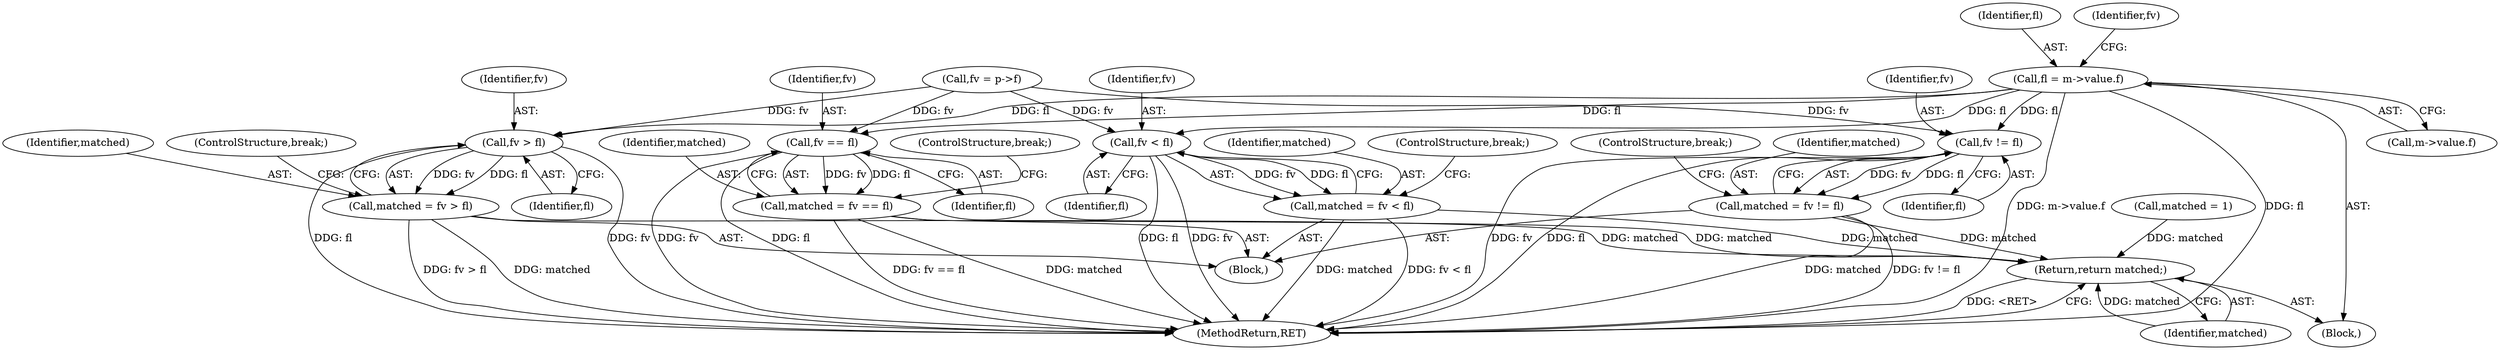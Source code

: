 digraph "0_file_4a284c89d6ef11aca34da65da7d673050a5ea320_1@pointer" {
"1000188" [label="(Call,fl = m->value.f)"];
"1000213" [label="(Call,fv != fl)"];
"1000211" [label="(Call,matched = fv != fl)"];
"1000248" [label="(Return,return matched;)"];
"1000220" [label="(Call,fv == fl)"];
"1000218" [label="(Call,matched = fv == fl)"];
"1000227" [label="(Call,fv > fl)"];
"1000225" [label="(Call,matched = fv > fl)"];
"1000234" [label="(Call,fv < fl)"];
"1000232" [label="(Call,matched = fv < fl)"];
"1000220" [label="(Call,fv == fl)"];
"1000189" [label="(Identifier,fl)"];
"1000994" [label="(MethodReturn,RET)"];
"1000195" [label="(Call,fv = p->f)"];
"1000228" [label="(Identifier,fv)"];
"1000190" [label="(Call,m->value.f)"];
"1000227" [label="(Call,fv > fl)"];
"1000234" [label="(Call,fv < fl)"];
"1000229" [label="(Identifier,fl)"];
"1000249" [label="(Identifier,matched)"];
"1000196" [label="(Identifier,fv)"];
"1000236" [label="(Identifier,fl)"];
"1000216" [label="(ControlStructure,break;)"];
"1000211" [label="(Call,matched = fv != fl)"];
"1000226" [label="(Identifier,matched)"];
"1000218" [label="(Call,matched = fv == fl)"];
"1000206" [label="(Call,matched = 1)"];
"1000233" [label="(Identifier,matched)"];
"1000225" [label="(Call,matched = fv > fl)"];
"1000237" [label="(ControlStructure,break;)"];
"1000235" [label="(Identifier,fv)"];
"1000213" [label="(Call,fv != fl)"];
"1000219" [label="(Identifier,matched)"];
"1000204" [label="(Block,)"];
"1000248" [label="(Return,return matched;)"];
"1000232" [label="(Call,matched = fv < fl)"];
"1000132" [label="(Block,)"];
"1000212" [label="(Identifier,matched)"];
"1000222" [label="(Identifier,fl)"];
"1000215" [label="(Identifier,fl)"];
"1000221" [label="(Identifier,fv)"];
"1000230" [label="(ControlStructure,break;)"];
"1000223" [label="(ControlStructure,break;)"];
"1000214" [label="(Identifier,fv)"];
"1000188" [label="(Call,fl = m->value.f)"];
"1000188" -> "1000132"  [label="AST: "];
"1000188" -> "1000190"  [label="CFG: "];
"1000189" -> "1000188"  [label="AST: "];
"1000190" -> "1000188"  [label="AST: "];
"1000196" -> "1000188"  [label="CFG: "];
"1000188" -> "1000994"  [label="DDG: m->value.f"];
"1000188" -> "1000994"  [label="DDG: fl"];
"1000188" -> "1000213"  [label="DDG: fl"];
"1000188" -> "1000220"  [label="DDG: fl"];
"1000188" -> "1000227"  [label="DDG: fl"];
"1000188" -> "1000234"  [label="DDG: fl"];
"1000213" -> "1000211"  [label="AST: "];
"1000213" -> "1000215"  [label="CFG: "];
"1000214" -> "1000213"  [label="AST: "];
"1000215" -> "1000213"  [label="AST: "];
"1000211" -> "1000213"  [label="CFG: "];
"1000213" -> "1000994"  [label="DDG: fv"];
"1000213" -> "1000994"  [label="DDG: fl"];
"1000213" -> "1000211"  [label="DDG: fv"];
"1000213" -> "1000211"  [label="DDG: fl"];
"1000195" -> "1000213"  [label="DDG: fv"];
"1000211" -> "1000204"  [label="AST: "];
"1000212" -> "1000211"  [label="AST: "];
"1000216" -> "1000211"  [label="CFG: "];
"1000211" -> "1000994"  [label="DDG: matched"];
"1000211" -> "1000994"  [label="DDG: fv != fl"];
"1000211" -> "1000248"  [label="DDG: matched"];
"1000248" -> "1000132"  [label="AST: "];
"1000248" -> "1000249"  [label="CFG: "];
"1000249" -> "1000248"  [label="AST: "];
"1000994" -> "1000248"  [label="CFG: "];
"1000248" -> "1000994"  [label="DDG: <RET>"];
"1000249" -> "1000248"  [label="DDG: matched"];
"1000232" -> "1000248"  [label="DDG: matched"];
"1000206" -> "1000248"  [label="DDG: matched"];
"1000225" -> "1000248"  [label="DDG: matched"];
"1000218" -> "1000248"  [label="DDG: matched"];
"1000220" -> "1000218"  [label="AST: "];
"1000220" -> "1000222"  [label="CFG: "];
"1000221" -> "1000220"  [label="AST: "];
"1000222" -> "1000220"  [label="AST: "];
"1000218" -> "1000220"  [label="CFG: "];
"1000220" -> "1000994"  [label="DDG: fv"];
"1000220" -> "1000994"  [label="DDG: fl"];
"1000220" -> "1000218"  [label="DDG: fv"];
"1000220" -> "1000218"  [label="DDG: fl"];
"1000195" -> "1000220"  [label="DDG: fv"];
"1000218" -> "1000204"  [label="AST: "];
"1000219" -> "1000218"  [label="AST: "];
"1000223" -> "1000218"  [label="CFG: "];
"1000218" -> "1000994"  [label="DDG: matched"];
"1000218" -> "1000994"  [label="DDG: fv == fl"];
"1000227" -> "1000225"  [label="AST: "];
"1000227" -> "1000229"  [label="CFG: "];
"1000228" -> "1000227"  [label="AST: "];
"1000229" -> "1000227"  [label="AST: "];
"1000225" -> "1000227"  [label="CFG: "];
"1000227" -> "1000994"  [label="DDG: fv"];
"1000227" -> "1000994"  [label="DDG: fl"];
"1000227" -> "1000225"  [label="DDG: fv"];
"1000227" -> "1000225"  [label="DDG: fl"];
"1000195" -> "1000227"  [label="DDG: fv"];
"1000225" -> "1000204"  [label="AST: "];
"1000226" -> "1000225"  [label="AST: "];
"1000230" -> "1000225"  [label="CFG: "];
"1000225" -> "1000994"  [label="DDG: fv > fl"];
"1000225" -> "1000994"  [label="DDG: matched"];
"1000234" -> "1000232"  [label="AST: "];
"1000234" -> "1000236"  [label="CFG: "];
"1000235" -> "1000234"  [label="AST: "];
"1000236" -> "1000234"  [label="AST: "];
"1000232" -> "1000234"  [label="CFG: "];
"1000234" -> "1000994"  [label="DDG: fl"];
"1000234" -> "1000994"  [label="DDG: fv"];
"1000234" -> "1000232"  [label="DDG: fv"];
"1000234" -> "1000232"  [label="DDG: fl"];
"1000195" -> "1000234"  [label="DDG: fv"];
"1000232" -> "1000204"  [label="AST: "];
"1000233" -> "1000232"  [label="AST: "];
"1000237" -> "1000232"  [label="CFG: "];
"1000232" -> "1000994"  [label="DDG: matched"];
"1000232" -> "1000994"  [label="DDG: fv < fl"];
}
